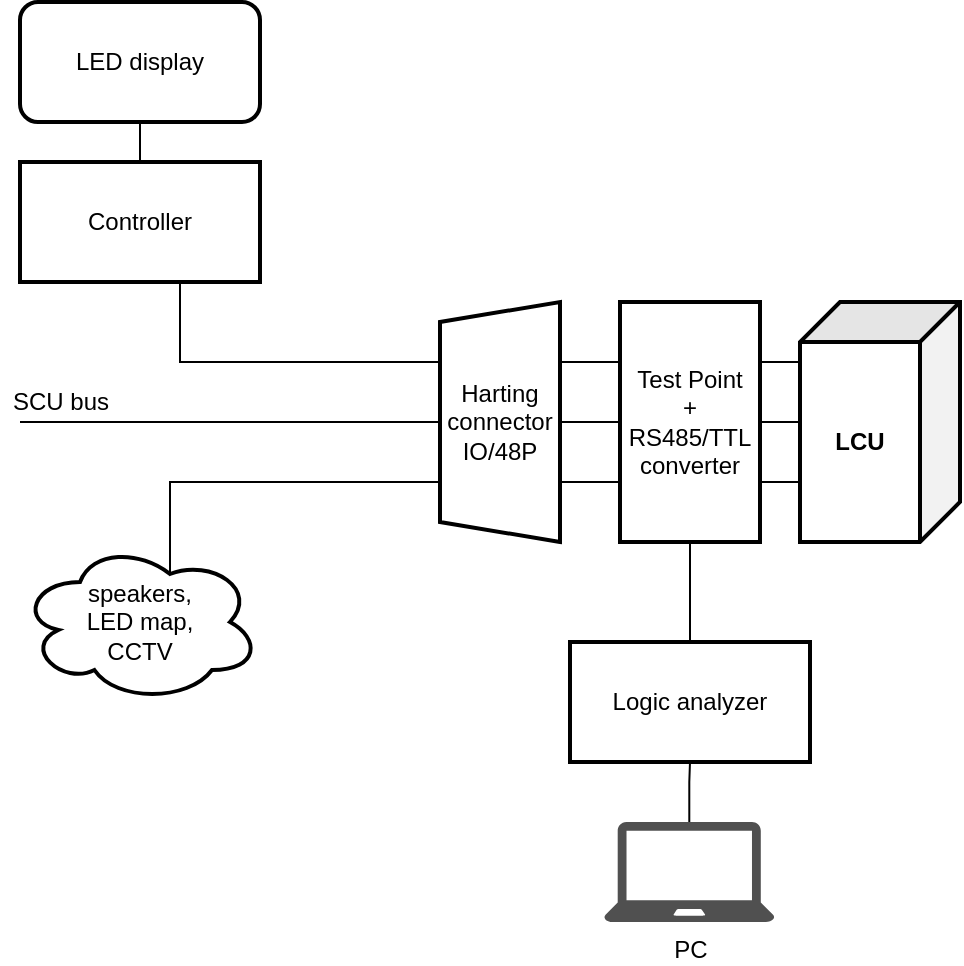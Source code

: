 <mxfile version="15.0.5" type="github">
  <diagram id="28rax-Cy5L170Nb3vJmQ" name="Page-1">
    <mxGraphModel dx="820" dy="437" grid="1" gridSize="10" guides="1" tooltips="1" connect="1" arrows="1" fold="1" page="1" pageScale="1" pageWidth="850" pageHeight="1100" math="0" shadow="0">
      <root>
        <mxCell id="0" />
        <mxCell id="1" parent="0" />
        <mxCell id="16buPfN0Um_-caRfvqG4-8" style="edgeStyle=orthogonalEdgeStyle;rounded=0;orthogonalLoop=1;jettySize=auto;html=1;exitX=0.25;exitY=0;exitDx=0;exitDy=0;entryX=0.283;entryY=0.988;entryDx=0;entryDy=0;entryPerimeter=0;endArrow=none;endFill=0;" edge="1" parent="1" source="16buPfN0Um_-caRfvqG4-1" target="16buPfN0Um_-caRfvqG4-2">
          <mxGeometry relative="1" as="geometry" />
        </mxCell>
        <mxCell id="16buPfN0Um_-caRfvqG4-23" style="edgeStyle=orthogonalEdgeStyle;rounded=0;orthogonalLoop=1;jettySize=auto;html=1;exitX=1;exitY=0.5;exitDx=0;exitDy=0;endArrow=none;endFill=0;" edge="1" parent="1" source="16buPfN0Um_-caRfvqG4-1" target="16buPfN0Um_-caRfvqG4-13">
          <mxGeometry relative="1" as="geometry" />
        </mxCell>
        <mxCell id="16buPfN0Um_-caRfvqG4-26" style="edgeStyle=orthogonalEdgeStyle;rounded=0;orthogonalLoop=1;jettySize=auto;html=1;exitX=0.5;exitY=0;exitDx=0;exitDy=0;endArrow=none;endFill=0;" edge="1" parent="1" source="16buPfN0Um_-caRfvqG4-1" target="16buPfN0Um_-caRfvqG4-2">
          <mxGeometry relative="1" as="geometry" />
        </mxCell>
        <mxCell id="16buPfN0Um_-caRfvqG4-27" style="edgeStyle=orthogonalEdgeStyle;rounded=0;orthogonalLoop=1;jettySize=auto;html=1;exitX=0.75;exitY=0;exitDx=0;exitDy=0;endArrow=none;endFill=0;" edge="1" parent="1" source="16buPfN0Um_-caRfvqG4-1" target="16buPfN0Um_-caRfvqG4-2">
          <mxGeometry relative="1" as="geometry" />
        </mxCell>
        <mxCell id="16buPfN0Um_-caRfvqG4-1" value="&lt;div&gt;Test Point&lt;/div&gt;&lt;div&gt;+&lt;/div&gt;&lt;div&gt;RS485/TTL converter&lt;br&gt;&lt;/div&gt;" style="rounded=0;whiteSpace=wrap;html=1;direction=south;strokeWidth=2;" vertex="1" parent="1">
          <mxGeometry x="390" y="170" width="70" height="120" as="geometry" />
        </mxCell>
        <mxCell id="16buPfN0Um_-caRfvqG4-2" value="&lt;b&gt;LCU&lt;/b&gt;" style="shape=cube;whiteSpace=wrap;html=1;boundedLbl=1;backgroundOutline=1;darkOpacity=0.05;darkOpacity2=0.1;direction=south;strokeWidth=2;" vertex="1" parent="1">
          <mxGeometry x="480" y="170" width="80" height="120" as="geometry" />
        </mxCell>
        <mxCell id="16buPfN0Um_-caRfvqG4-7" style="edgeStyle=orthogonalEdgeStyle;rounded=0;orthogonalLoop=1;jettySize=auto;html=1;exitX=0.75;exitY=1;exitDx=0;exitDy=0;entryX=0.25;entryY=1;entryDx=0;entryDy=0;endArrow=none;endFill=0;" edge="1" parent="1" source="16buPfN0Um_-caRfvqG4-3" target="16buPfN0Um_-caRfvqG4-1">
          <mxGeometry relative="1" as="geometry" />
        </mxCell>
        <mxCell id="16buPfN0Um_-caRfvqG4-17" style="edgeStyle=orthogonalEdgeStyle;rounded=0;orthogonalLoop=1;jettySize=auto;html=1;exitX=0.5;exitY=0;exitDx=0;exitDy=0;endArrow=none;endFill=0;" edge="1" parent="1" source="16buPfN0Um_-caRfvqG4-3">
          <mxGeometry relative="1" as="geometry">
            <mxPoint x="90" y="230" as="targetPoint" />
          </mxGeometry>
        </mxCell>
        <mxCell id="16buPfN0Um_-caRfvqG4-24" style="edgeStyle=orthogonalEdgeStyle;rounded=0;orthogonalLoop=1;jettySize=auto;html=1;exitX=0.5;exitY=1;exitDx=0;exitDy=0;entryX=0.5;entryY=1;entryDx=0;entryDy=0;endArrow=none;endFill=0;" edge="1" parent="1" source="16buPfN0Um_-caRfvqG4-3" target="16buPfN0Um_-caRfvqG4-1">
          <mxGeometry relative="1" as="geometry" />
        </mxCell>
        <mxCell id="16buPfN0Um_-caRfvqG4-25" style="edgeStyle=orthogonalEdgeStyle;rounded=0;orthogonalLoop=1;jettySize=auto;html=1;exitX=0.25;exitY=1;exitDx=0;exitDy=0;entryX=0.75;entryY=1;entryDx=0;entryDy=0;endArrow=none;endFill=0;" edge="1" parent="1" source="16buPfN0Um_-caRfvqG4-3" target="16buPfN0Um_-caRfvqG4-1">
          <mxGeometry relative="1" as="geometry" />
        </mxCell>
        <mxCell id="16buPfN0Um_-caRfvqG4-3" value="&lt;div&gt;Harting&lt;/div&gt;&lt;div&gt;connector&lt;/div&gt;&lt;div&gt;IO/48P&lt;br&gt;&lt;/div&gt;" style="shape=trapezoid;perimeter=trapezoidPerimeter;whiteSpace=wrap;html=1;fixedSize=1;direction=north;size=10;strokeWidth=2;" vertex="1" parent="1">
          <mxGeometry x="300" y="170" width="60" height="120" as="geometry" />
        </mxCell>
        <mxCell id="16buPfN0Um_-caRfvqG4-6" style="edgeStyle=orthogonalEdgeStyle;rounded=0;orthogonalLoop=1;jettySize=auto;html=1;exitX=0.75;exitY=1;exitDx=0;exitDy=0;entryX=0.75;entryY=0;entryDx=0;entryDy=0;endArrow=none;endFill=0;" edge="1" parent="1" source="16buPfN0Um_-caRfvqG4-4" target="16buPfN0Um_-caRfvqG4-3">
          <mxGeometry relative="1" as="geometry">
            <Array as="points">
              <mxPoint x="170" y="160" />
              <mxPoint x="170" y="200" />
            </Array>
          </mxGeometry>
        </mxCell>
        <mxCell id="16buPfN0Um_-caRfvqG4-12" style="edgeStyle=orthogonalEdgeStyle;rounded=0;orthogonalLoop=1;jettySize=auto;html=1;exitX=0.5;exitY=0;exitDx=0;exitDy=0;entryX=0.5;entryY=1;entryDx=0;entryDy=0;endArrow=none;endFill=0;" edge="1" parent="1" source="16buPfN0Um_-caRfvqG4-4" target="16buPfN0Um_-caRfvqG4-5">
          <mxGeometry relative="1" as="geometry" />
        </mxCell>
        <mxCell id="16buPfN0Um_-caRfvqG4-4" value="Controller" style="rounded=0;whiteSpace=wrap;html=1;strokeWidth=2;" vertex="1" parent="1">
          <mxGeometry x="90" y="100" width="120" height="60" as="geometry" />
        </mxCell>
        <mxCell id="16buPfN0Um_-caRfvqG4-5" value="LED display" style="rounded=1;whiteSpace=wrap;html=1;strokeWidth=2;" vertex="1" parent="1">
          <mxGeometry x="90" y="20" width="120" height="60" as="geometry" />
        </mxCell>
        <mxCell id="16buPfN0Um_-caRfvqG4-11" style="edgeStyle=orthogonalEdgeStyle;rounded=0;orthogonalLoop=1;jettySize=auto;html=1;exitX=0.625;exitY=0.2;exitDx=0;exitDy=0;exitPerimeter=0;entryX=0.25;entryY=0;entryDx=0;entryDy=0;endArrow=none;endFill=0;" edge="1" parent="1" source="16buPfN0Um_-caRfvqG4-10" target="16buPfN0Um_-caRfvqG4-3">
          <mxGeometry relative="1" as="geometry">
            <Array as="points">
              <mxPoint x="165" y="260" />
            </Array>
          </mxGeometry>
        </mxCell>
        <mxCell id="16buPfN0Um_-caRfvqG4-10" value="&lt;div&gt;speakers, &lt;br&gt;&lt;/div&gt;&lt;div&gt;LED map, &lt;br&gt;&lt;/div&gt;&lt;div&gt;CCTV&lt;br&gt;&lt;/div&gt;" style="ellipse;shape=cloud;whiteSpace=wrap;html=1;strokeWidth=2;" vertex="1" parent="1">
          <mxGeometry x="90" y="290" width="120" height="80" as="geometry" />
        </mxCell>
        <mxCell id="16buPfN0Um_-caRfvqG4-13" value="Logic analyzer" style="rounded=0;whiteSpace=wrap;html=1;strokeWidth=2;" vertex="1" parent="1">
          <mxGeometry x="365" y="340" width="120" height="60" as="geometry" />
        </mxCell>
        <mxCell id="16buPfN0Um_-caRfvqG4-16" style="edgeStyle=orthogonalEdgeStyle;rounded=0;orthogonalLoop=1;jettySize=auto;html=1;entryX=0.5;entryY=1;entryDx=0;entryDy=0;endArrow=none;endFill=0;" edge="1" parent="1" source="16buPfN0Um_-caRfvqG4-15" target="16buPfN0Um_-caRfvqG4-13">
          <mxGeometry relative="1" as="geometry" />
        </mxCell>
        <mxCell id="16buPfN0Um_-caRfvqG4-15" value="PC" style="pointerEvents=1;shadow=0;dashed=0;html=1;strokeColor=none;fillColor=#505050;labelPosition=center;verticalLabelPosition=bottom;verticalAlign=top;outlineConnect=0;align=center;shape=mxgraph.office.devices.laptop;" vertex="1" parent="1">
          <mxGeometry x="382" y="430" width="85.29" height="50" as="geometry" />
        </mxCell>
        <mxCell id="16buPfN0Um_-caRfvqG4-18" value="SCU bus" style="text;html=1;align=center;verticalAlign=middle;resizable=0;points=[];autosize=1;strokeColor=none;fillColor=none;" vertex="1" parent="1">
          <mxGeometry x="80" y="210" width="60" height="20" as="geometry" />
        </mxCell>
      </root>
    </mxGraphModel>
  </diagram>
</mxfile>
